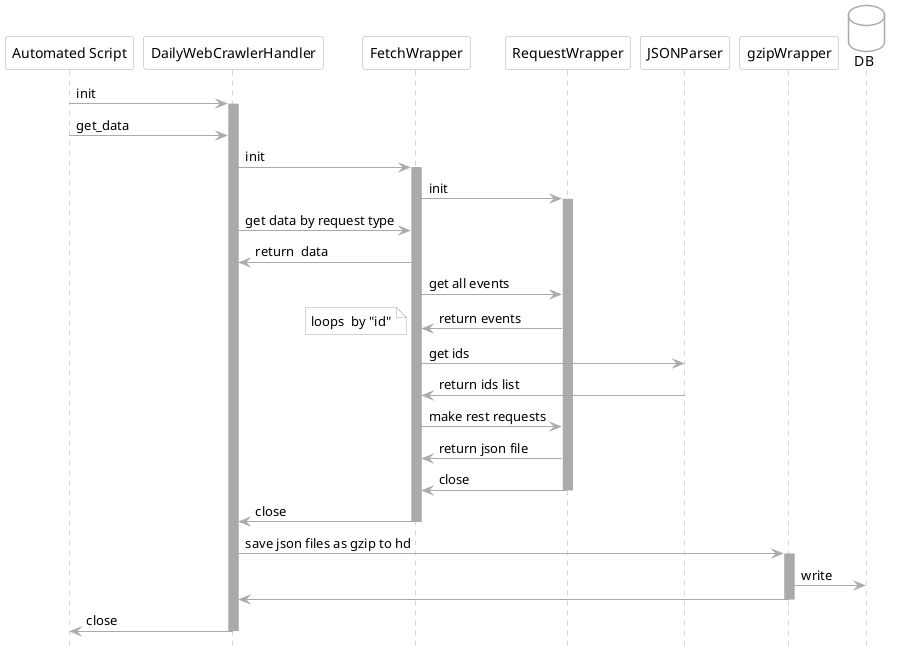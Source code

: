 @startuml Daily Request

hide footbox
skinparam sequence {

ArrowColor #AAAAAA
ActorBorderColor #AAAAAA
LifeLineBorderColor #AAAAAA
LifeLineBackgroundColor #AAAAAA

ParticipantBorderColor #AAAAAA
ParticipantBackgroundColor white



}
skinparam NoteBorderColor #AAAAAA
skinparam NoteBackgroundColor white
skinparam DatabaseBorderColor #AAAAAA
skinparam DatabaseBackgroundColor white

participant "Automated Script" 
participant DailyWebCrawlerHandler 
participant FetchWrapper 
participant RequestWrapper 
participant JSONParser 
participant gzipWrapper
database DB

"Automated Script" -> DailyWebCrawlerHandler ++ : init
"Automated Script" -> DailyWebCrawlerHandler : get_data

DailyWebCrawlerHandler -> FetchWrapper ++ : init
FetchWrapper -> RequestWrapper ++ : init
DailyWebCrawlerHandler -> FetchWrapper : get data by request type
FetchWrapper -> DailyWebCrawlerHandler : return  data

FetchWrapper -> RequestWrapper : get all events
RequestWrapper -> FetchWrapper : return events

note left : loops  by "id" 
FetchWrapper -> JSONParser : get ids 
JSONParser -> FetchWrapper : return ids list
FetchWrapper -> RequestWrapper : make rest requests
RequestWrapper -> FetchWrapper : return json file



RequestWrapper -> FetchWrapper -- : close
FetchWrapper -> DailyWebCrawlerHandler -- : close

DailyWebCrawlerHandler -> gzipWrapper ++: save json files as gzip to hd
gzipWrapper -> DB : write
gzipWrapper -> DailyWebCrawlerHandler --
DailyWebCrawlerHandler ->  "Automated Script" -- : close 

@enduml